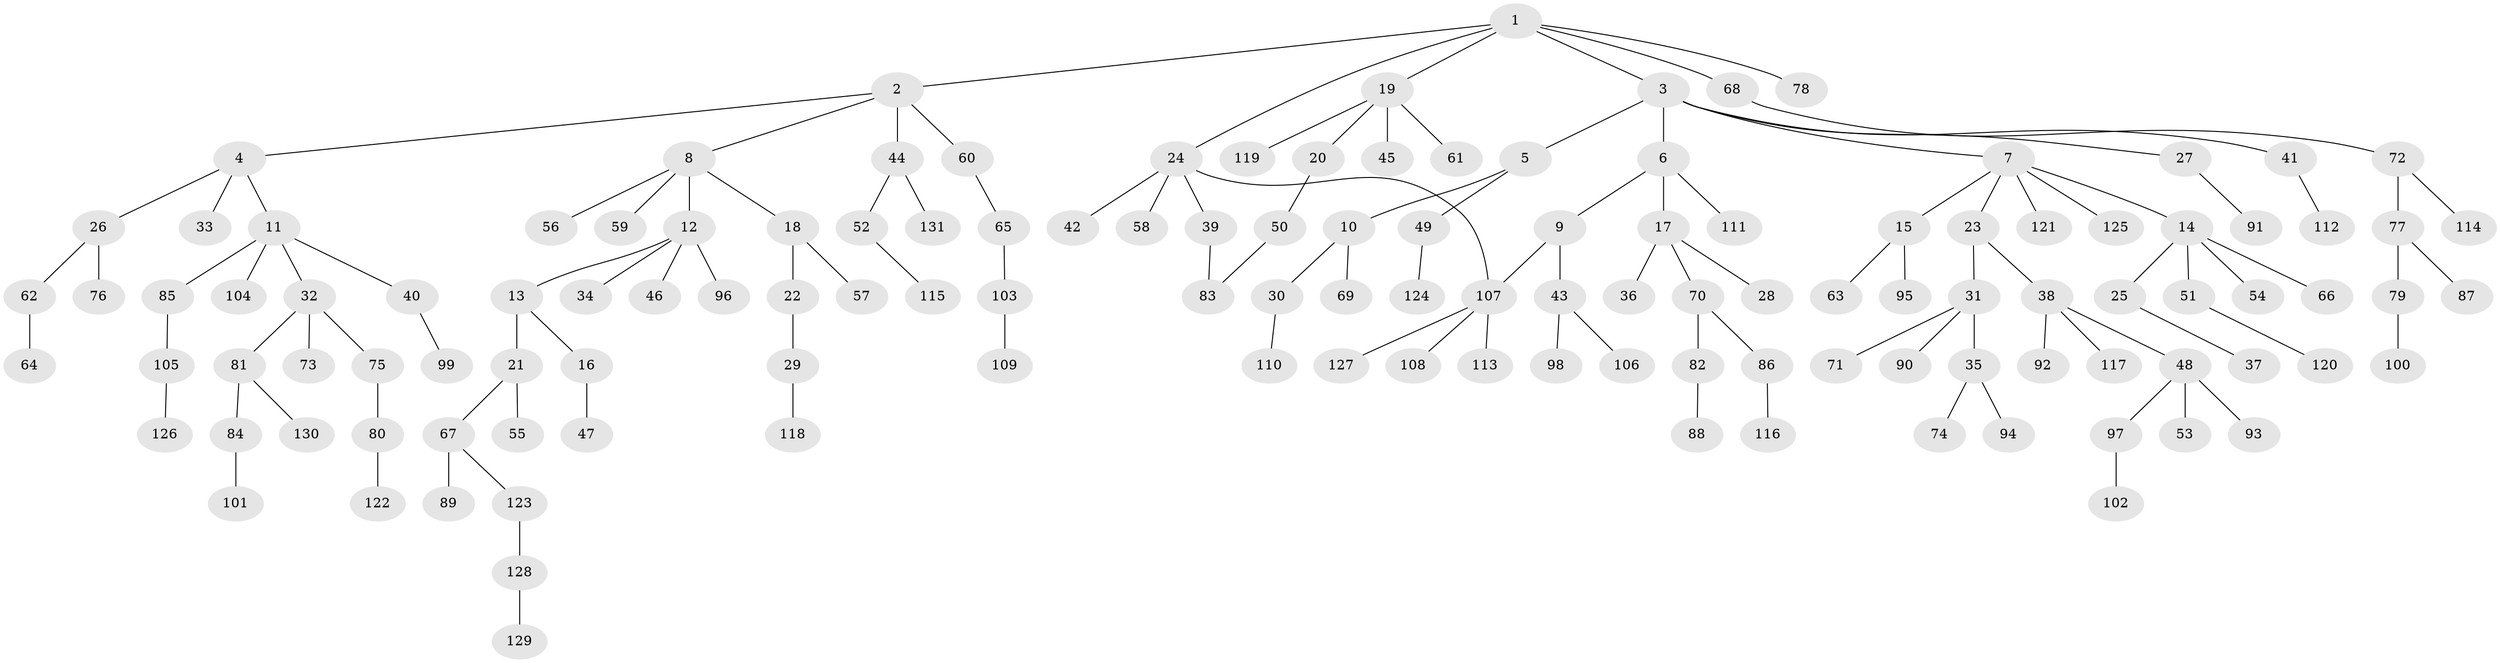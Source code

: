 // Generated by graph-tools (version 1.1) at 2025/13/03/09/25 04:13:29]
// undirected, 131 vertices, 132 edges
graph export_dot {
graph [start="1"]
  node [color=gray90,style=filled];
  1;
  2;
  3;
  4;
  5;
  6;
  7;
  8;
  9;
  10;
  11;
  12;
  13;
  14;
  15;
  16;
  17;
  18;
  19;
  20;
  21;
  22;
  23;
  24;
  25;
  26;
  27;
  28;
  29;
  30;
  31;
  32;
  33;
  34;
  35;
  36;
  37;
  38;
  39;
  40;
  41;
  42;
  43;
  44;
  45;
  46;
  47;
  48;
  49;
  50;
  51;
  52;
  53;
  54;
  55;
  56;
  57;
  58;
  59;
  60;
  61;
  62;
  63;
  64;
  65;
  66;
  67;
  68;
  69;
  70;
  71;
  72;
  73;
  74;
  75;
  76;
  77;
  78;
  79;
  80;
  81;
  82;
  83;
  84;
  85;
  86;
  87;
  88;
  89;
  90;
  91;
  92;
  93;
  94;
  95;
  96;
  97;
  98;
  99;
  100;
  101;
  102;
  103;
  104;
  105;
  106;
  107;
  108;
  109;
  110;
  111;
  112;
  113;
  114;
  115;
  116;
  117;
  118;
  119;
  120;
  121;
  122;
  123;
  124;
  125;
  126;
  127;
  128;
  129;
  130;
  131;
  1 -- 2;
  1 -- 3;
  1 -- 19;
  1 -- 24;
  1 -- 68;
  1 -- 78;
  2 -- 4;
  2 -- 8;
  2 -- 44;
  2 -- 60;
  3 -- 5;
  3 -- 6;
  3 -- 7;
  3 -- 27;
  3 -- 41;
  4 -- 11;
  4 -- 26;
  4 -- 33;
  5 -- 10;
  5 -- 49;
  6 -- 9;
  6 -- 17;
  6 -- 111;
  7 -- 14;
  7 -- 15;
  7 -- 23;
  7 -- 121;
  7 -- 125;
  8 -- 12;
  8 -- 18;
  8 -- 56;
  8 -- 59;
  9 -- 43;
  9 -- 107;
  10 -- 30;
  10 -- 69;
  11 -- 32;
  11 -- 40;
  11 -- 85;
  11 -- 104;
  12 -- 13;
  12 -- 34;
  12 -- 46;
  12 -- 96;
  13 -- 16;
  13 -- 21;
  14 -- 25;
  14 -- 51;
  14 -- 54;
  14 -- 66;
  15 -- 63;
  15 -- 95;
  16 -- 47;
  17 -- 28;
  17 -- 36;
  17 -- 70;
  18 -- 22;
  18 -- 57;
  19 -- 20;
  19 -- 45;
  19 -- 61;
  19 -- 119;
  20 -- 50;
  21 -- 55;
  21 -- 67;
  22 -- 29;
  23 -- 31;
  23 -- 38;
  24 -- 39;
  24 -- 42;
  24 -- 58;
  24 -- 107;
  25 -- 37;
  26 -- 62;
  26 -- 76;
  27 -- 91;
  29 -- 118;
  30 -- 110;
  31 -- 35;
  31 -- 71;
  31 -- 90;
  32 -- 73;
  32 -- 75;
  32 -- 81;
  35 -- 74;
  35 -- 94;
  38 -- 48;
  38 -- 92;
  38 -- 117;
  39 -- 83;
  40 -- 99;
  41 -- 112;
  43 -- 98;
  43 -- 106;
  44 -- 52;
  44 -- 131;
  48 -- 53;
  48 -- 93;
  48 -- 97;
  49 -- 124;
  50 -- 83;
  51 -- 120;
  52 -- 115;
  60 -- 65;
  62 -- 64;
  65 -- 103;
  67 -- 89;
  67 -- 123;
  68 -- 72;
  70 -- 82;
  70 -- 86;
  72 -- 77;
  72 -- 114;
  75 -- 80;
  77 -- 79;
  77 -- 87;
  79 -- 100;
  80 -- 122;
  81 -- 84;
  81 -- 130;
  82 -- 88;
  84 -- 101;
  85 -- 105;
  86 -- 116;
  97 -- 102;
  103 -- 109;
  105 -- 126;
  107 -- 108;
  107 -- 113;
  107 -- 127;
  123 -- 128;
  128 -- 129;
}
